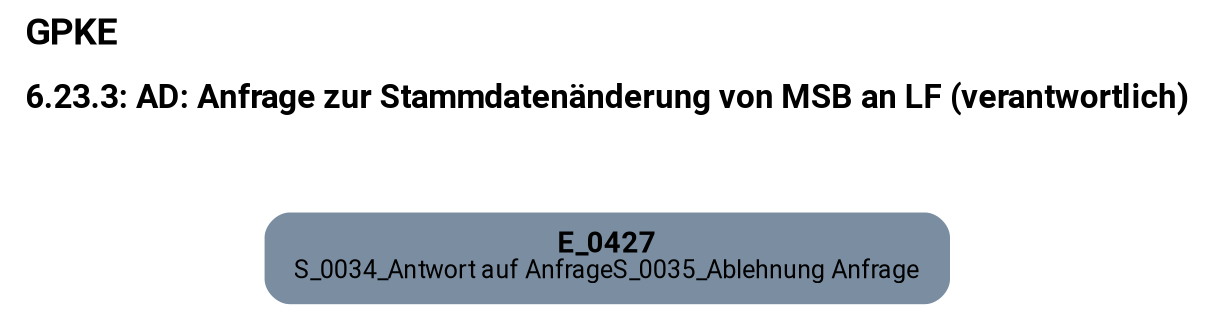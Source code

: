 digraph D {
    labelloc="t";
    label=<<B><FONT POINT-SIZE="18">GPKE</FONT></B><BR align="left"/><BR/><B><FONT POINT-SIZE="16">6.23.3: AD: Anfrage zur Stammdatenänderung von MSB an LF (verantwortlich)</FONT></B><BR align="left"/><BR/><BR/><BR/>>;
    ratio="compress";
    concentrate=true;
    pack=true;
    rankdir=TB;
    packmode="array";
    size="20,20";
    "Empty" [margin="0.2,0.12", shape=box, style="filled,rounded", penwidth=0.0, fillcolor="#7a8da1", label=<<B>E_0427</B><BR align="center"/><FONT point-size="12">S_0034_Antwort auf Anfrage
S_0035_Ablehnung Anfrage</FONT><BR align="center"/>>, fontname="Roboto, sans-serif"];


    bgcolor="transparent";
fontname="Roboto, sans-serif";
}